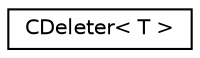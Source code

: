 digraph "Graphical Class Hierarchy"
{
  edge [fontname="Helvetica",fontsize="10",labelfontname="Helvetica",labelfontsize="10"];
  node [fontname="Helvetica",fontsize="10",shape=record];
  rankdir="LR";
  Node0 [label="CDeleter\< T \>",height=0.2,width=0.4,color="black", fillcolor="white", style="filled",URL="$class_c_deleter.html"];
}
